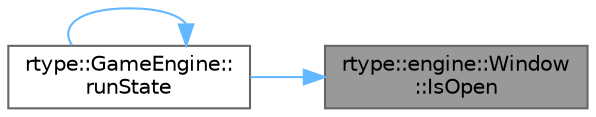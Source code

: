 digraph "rtype::engine::Window::IsOpen"
{
 // LATEX_PDF_SIZE
  bgcolor="transparent";
  edge [fontname=Helvetica,fontsize=10,labelfontname=Helvetica,labelfontsize=10];
  node [fontname=Helvetica,fontsize=10,shape=box,height=0.2,width=0.4];
  rankdir="RL";
  Node1 [label="rtype::engine::Window\l::IsOpen",height=0.2,width=0.4,color="gray40", fillcolor="grey60", style="filled", fontcolor="black",tooltip="Function to check if the window is open."];
  Node1 -> Node2 [dir="back",color="steelblue1",style="solid"];
  Node2 [label="rtype::GameEngine::\lrunState",height=0.2,width=0.4,color="grey40", fillcolor="white", style="filled",URL="$classrtype_1_1GameEngine.html#a3b9fa539d5aa4d1d5344b8f0d54aaa04",tooltip="Run a state."];
  Node2 -> Node2 [dir="back",color="steelblue1",style="solid"];
}
